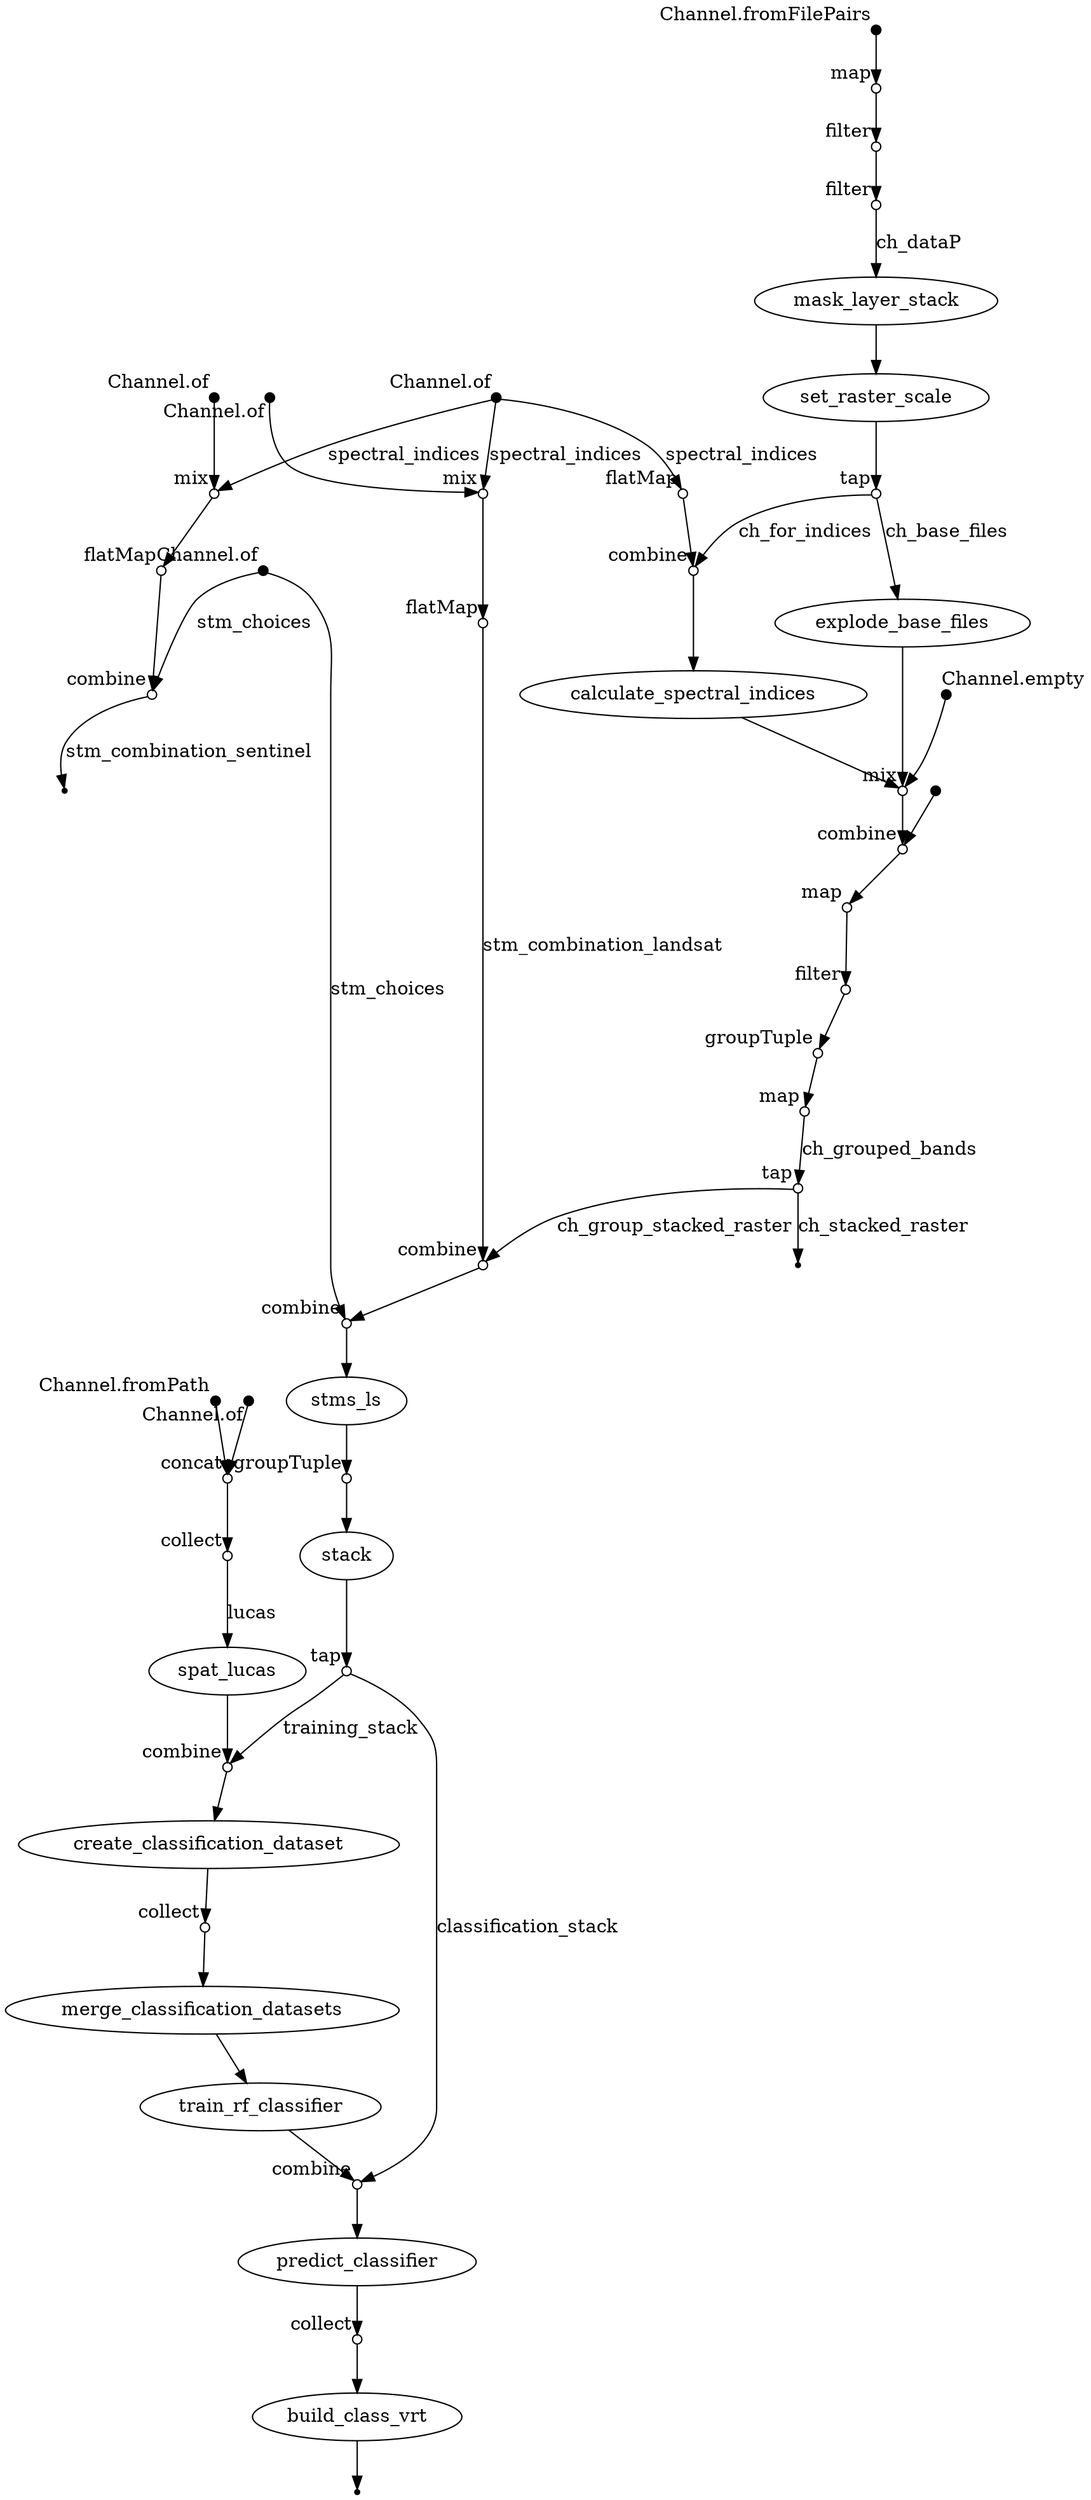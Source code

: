 digraph "dag" {
p0 [shape=point,label="",fixedsize=true,width=0.1,xlabel="Channel.fromPath"];
p2 [shape=circle,label="",fixedsize=true,width=0.1,xlabel="concat"];
p0 -> p2;

p1 [shape=point,label="",fixedsize=true,width=0.1,xlabel="Channel.of"];
p2 [shape=circle,label="",fixedsize=true,width=0.1,xlabel="concat"];
p1 -> p2;

p2 [shape=circle,label="",fixedsize=true,width=0.1,xlabel="concat"];
p3 [shape=circle,label="",fixedsize=true,width=0.1,xlabel="collect"];
p2 -> p3;

p3 [shape=circle,label="",fixedsize=true,width=0.1,xlabel="collect"];
p4 [label="spat_lucas"];
p3 -> p4 [label="lucas"];

p4 [label="spat_lucas"];
p42 [shape=circle,label="",fixedsize=true,width=0.1,xlabel="combine"];
p4 -> p42;

p5 [shape=point,label="",fixedsize=true,width=0.1,xlabel="Channel.of"];
p8 [shape=circle,label="",fixedsize=true,width=0.1,xlabel="mix"];
p5 -> p8 [label="spectral_indices"];

p6 [shape=point,label="",fixedsize=true,width=0.1,xlabel="Channel.of"];
p10 [shape=circle,label="",fixedsize=true,width=0.1,xlabel="combine"];
p6 -> p10 [label="stm_choices"];

p7 [shape=point,label="",fixedsize=true,width=0.1,xlabel="Channel.of"];
p8 [shape=circle,label="",fixedsize=true,width=0.1,xlabel="mix"];
p7 -> p8;

p8 [shape=circle,label="",fixedsize=true,width=0.1,xlabel="mix"];
p9 [shape=circle,label="",fixedsize=true,width=0.1,xlabel="flatMap"];
p8 -> p9;

p9 [shape=circle,label="",fixedsize=true,width=0.1,xlabel="flatMap"];
p10 [shape=circle,label="",fixedsize=true,width=0.1,xlabel="combine"];
p9 -> p10;

p10 [shape=circle,label="",fixedsize=true,width=0.1,xlabel="combine"];
p11 [shape=point];
p10 -> p11 [label="stm_combination_sentinel"];

p12 [shape=point,label="",fixedsize=true,width=0.1,xlabel="Channel.of"];
p13 [shape=circle,label="",fixedsize=true,width=0.1,xlabel="mix"];
p12 -> p13;

p5 [shape=point,label="",fixedsize=true,width=0.1,xlabel="Channel.of"];
p13 [shape=circle,label="",fixedsize=true,width=0.1,xlabel="mix"];
p5 -> p13 [label="spectral_indices"];

p13 [shape=circle,label="",fixedsize=true,width=0.1,xlabel="mix"];
p14 [shape=circle,label="",fixedsize=true,width=0.1,xlabel="flatMap"];
p13 -> p14;

p14 [shape=circle,label="",fixedsize=true,width=0.1,xlabel="flatMap"];
p36 [shape=circle,label="",fixedsize=true,width=0.1,xlabel="combine"];
p14 -> p36 [label="stm_combination_landsat"];

p15 [shape=point,label="",fixedsize=true,width=0.1,xlabel="Channel.fromFilePairs"];
p16 [shape=circle,label="",fixedsize=true,width=0.1,xlabel="map"];
p15 -> p16;

p16 [shape=circle,label="",fixedsize=true,width=0.1,xlabel="map"];
p17 [shape=circle,label="",fixedsize=true,width=0.1,xlabel="filter"];
p16 -> p17;

p17 [shape=circle,label="",fixedsize=true,width=0.1,xlabel="filter"];
p18 [shape=circle,label="",fixedsize=true,width=0.1,xlabel="filter"];
p17 -> p18;

p18 [shape=circle,label="",fixedsize=true,width=0.1,xlabel="filter"];
p19 [label="mask_layer_stack"];
p18 -> p19 [label="ch_dataP"];

p19 [label="mask_layer_stack"];
p20 [label="set_raster_scale"];
p19 -> p20;

p20 [label="set_raster_scale"];
p21 [shape=circle,label="",fixedsize=true,width=0.1,xlabel="tap"];
p20 -> p21;

p21 [shape=circle,label="",fixedsize=true,width=0.1,xlabel="tap"];
p23 [shape=circle,label="",fixedsize=true,width=0.1,xlabel="combine"];
p21 -> p23 [label="ch_for_indices"];

p21 [shape=circle,label="",fixedsize=true,width=0.1,xlabel="tap"];
p25 [label="explode_base_files"];
p21 -> p25 [label="ch_base_files"];

p5 [shape=point,label="",fixedsize=true,width=0.1,xlabel="Channel.of"];
p22 [shape=circle,label="",fixedsize=true,width=0.1,xlabel="flatMap"];
p5 -> p22 [label="spectral_indices"];

p22 [shape=circle,label="",fixedsize=true,width=0.1,xlabel="flatMap"];
p23 [shape=circle,label="",fixedsize=true,width=0.1,xlabel="combine"];
p22 -> p23;

p23 [shape=circle,label="",fixedsize=true,width=0.1,xlabel="combine"];
p24 [label="calculate_spectral_indices"];
p23 -> p24;

p24 [label="calculate_spectral_indices"];
p27 [shape=circle,label="",fixedsize=true,width=0.1,xlabel="mix"];
p24 -> p27;

p25 [label="explode_base_files"];
p27 [shape=circle,label="",fixedsize=true,width=0.1,xlabel="mix"];
p25 -> p27;

p26 [shape=point,label="",fixedsize=true,width=0.1,xlabel="Channel.empty"];
p27 [shape=circle,label="",fixedsize=true,width=0.1,xlabel="mix"];
p26 -> p27;

p27 [shape=circle,label="",fixedsize=true,width=0.1,xlabel="mix"];
p29 [shape=circle,label="",fixedsize=true,width=0.1,xlabel="combine"];
p27 -> p29;

p28 [shape=point,label="",fixedsize=true,width=0.1];
p29 [shape=circle,label="",fixedsize=true,width=0.1,xlabel="combine"];
p28 -> p29;

p29 [shape=circle,label="",fixedsize=true,width=0.1,xlabel="combine"];
p30 [shape=circle,label="",fixedsize=true,width=0.1,xlabel="map"];
p29 -> p30;

p30 [shape=circle,label="",fixedsize=true,width=0.1,xlabel="map"];
p31 [shape=circle,label="",fixedsize=true,width=0.1,xlabel="filter"];
p30 -> p31;

p31 [shape=circle,label="",fixedsize=true,width=0.1,xlabel="filter"];
p32 [shape=circle,label="",fixedsize=true,width=0.1,xlabel="groupTuple"];
p31 -> p32;

p32 [shape=circle,label="",fixedsize=true,width=0.1,xlabel="groupTuple"];
p33 [shape=circle,label="",fixedsize=true,width=0.1,xlabel="map"];
p32 -> p33;

p33 [shape=circle,label="",fixedsize=true,width=0.1,xlabel="map"];
p34 [shape=circle,label="",fixedsize=true,width=0.1,xlabel="tap"];
p33 -> p34 [label="ch_grouped_bands"];

p34 [shape=circle,label="",fixedsize=true,width=0.1,xlabel="tap"];
p35 [shape=point];
p34 -> p35 [label="ch_stacked_raster"];

p34 [shape=circle,label="",fixedsize=true,width=0.1,xlabel="tap"];
p36 [shape=circle,label="",fixedsize=true,width=0.1,xlabel="combine"];
p34 -> p36 [label="ch_group_stacked_raster"];

p36 [shape=circle,label="",fixedsize=true,width=0.1,xlabel="combine"];
p37 [shape=circle,label="",fixedsize=true,width=0.1,xlabel="combine"];
p36 -> p37;

p6 [shape=point,label="",fixedsize=true,width=0.1,xlabel="Channel.of"];
p37 [shape=circle,label="",fixedsize=true,width=0.1,xlabel="combine"];
p6 -> p37 [label="stm_choices"];

p37 [shape=circle,label="",fixedsize=true,width=0.1,xlabel="combine"];
p38 [label="stms_ls"];
p37 -> p38;

p38 [label="stms_ls"];
p39 [shape=circle,label="",fixedsize=true,width=0.1,xlabel="groupTuple"];
p38 -> p39;

p39 [shape=circle,label="",fixedsize=true,width=0.1,xlabel="groupTuple"];
p40 [label="stack"];
p39 -> p40;

p40 [label="stack"];
p41 [shape=circle,label="",fixedsize=true,width=0.1,xlabel="tap"];
p40 -> p41;

p41 [shape=circle,label="",fixedsize=true,width=0.1,xlabel="tap"];
p42 [shape=circle,label="",fixedsize=true,width=0.1,xlabel="combine"];
p41 -> p42 [label="training_stack"];

p41 [shape=circle,label="",fixedsize=true,width=0.1,xlabel="tap"];
p47 [shape=circle,label="",fixedsize=true,width=0.1,xlabel="combine"];
p41 -> p47 [label="classification_stack"];

p42 [shape=circle,label="",fixedsize=true,width=0.1,xlabel="combine"];
p43 [label="create_classification_dataset"];
p42 -> p43;

p43 [label="create_classification_dataset"];
p44 [shape=circle,label="",fixedsize=true,width=0.1,xlabel="collect"];
p43 -> p44;

p44 [shape=circle,label="",fixedsize=true,width=0.1,xlabel="collect"];
p45 [label="merge_classification_datasets"];
p44 -> p45;

p45 [label="merge_classification_datasets"];
p46 [label="train_rf_classifier"];
p45 -> p46;

p46 [label="train_rf_classifier"];
p47 [shape=circle,label="",fixedsize=true,width=0.1,xlabel="combine"];
p46 -> p47;

p47 [shape=circle,label="",fixedsize=true,width=0.1,xlabel="combine"];
p48 [label="predict_classifier"];
p47 -> p48;

p48 [label="predict_classifier"];
p49 [shape=circle,label="",fixedsize=true,width=0.1,xlabel="collect"];
p48 -> p49;

p49 [shape=circle,label="",fixedsize=true,width=0.1,xlabel="collect"];
p50 [label="build_class_vrt"];
p49 -> p50;

p50 [label="build_class_vrt"];
p51 [shape=point];
p50 -> p51;

}
